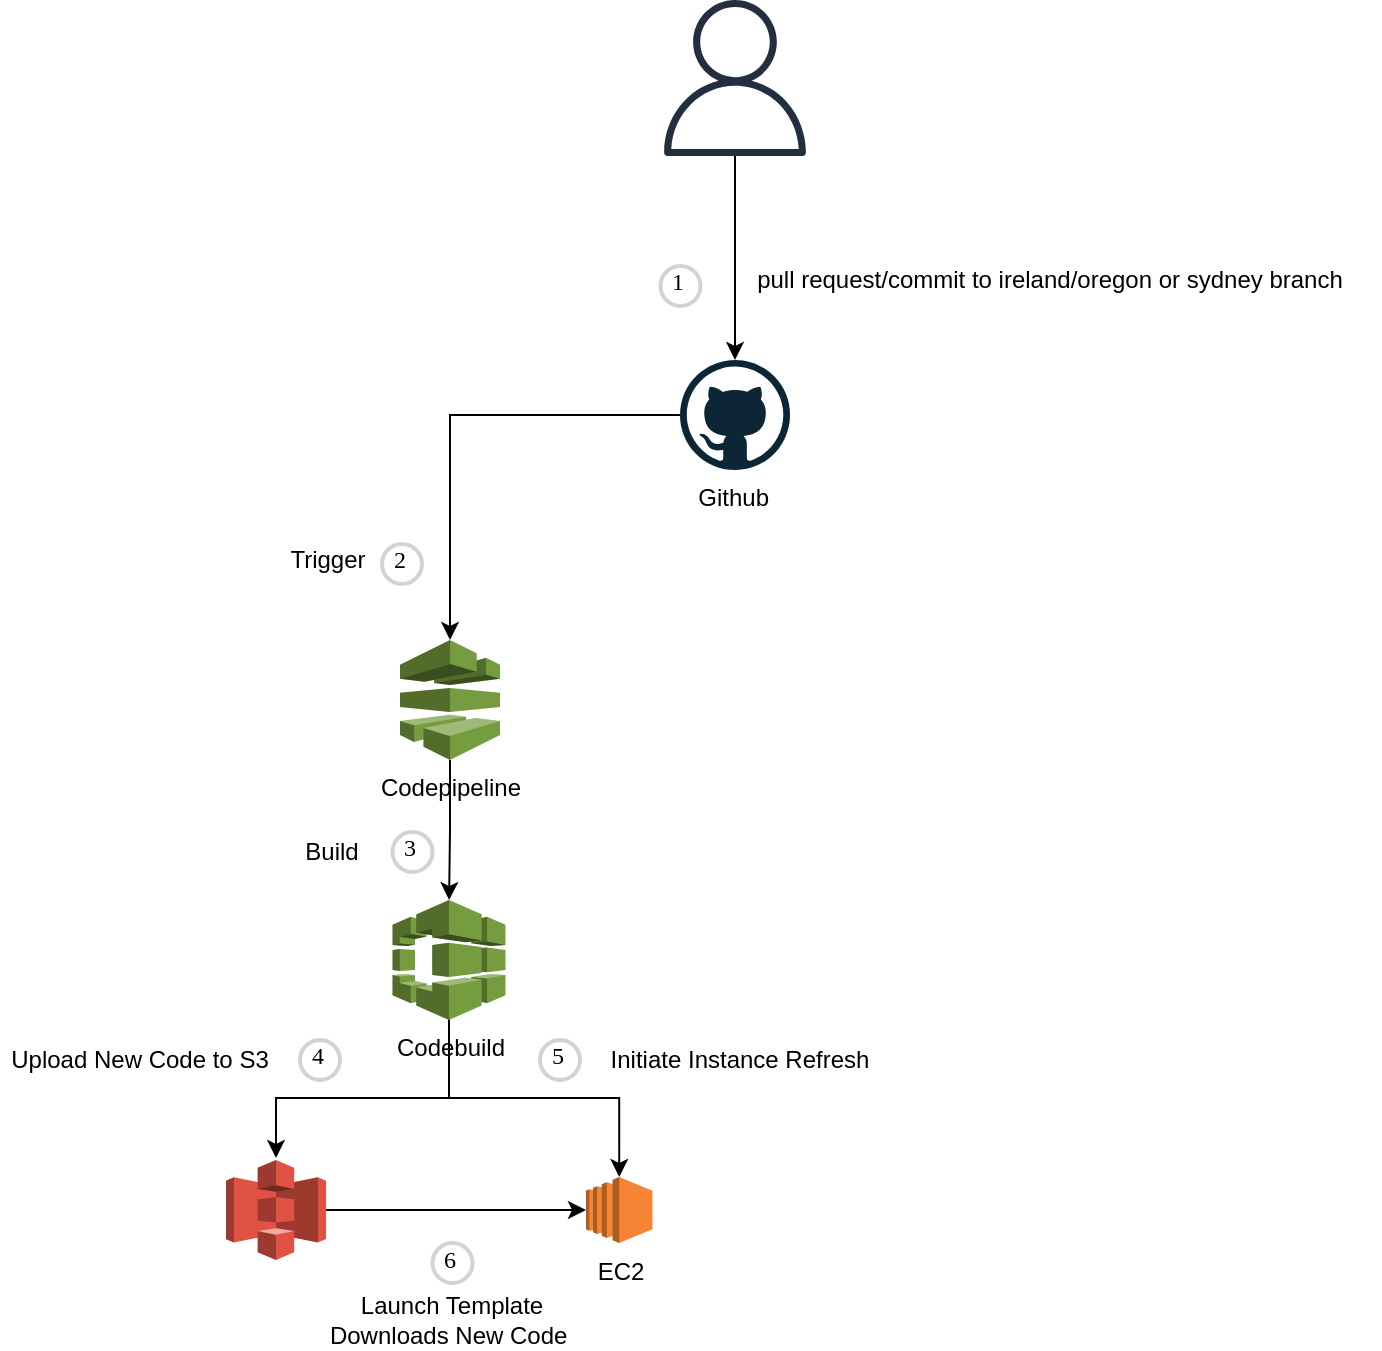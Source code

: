 <mxfile version="14.4.6" type="device"><diagram id="VI2CmjY19Yyj7ONXgsYY" name="Page-1"><mxGraphModel dx="3401" dy="2703" grid="1" gridSize="10" guides="1" tooltips="1" connect="1" arrows="1" fold="1" page="1" pageScale="1" pageWidth="827" pageHeight="1169" math="0" shadow="0"><root><mxCell id="0"/><mxCell id="1" parent="0"/><mxCell id="2IkIX0NBe9HeWPAB8Rjf-5" style="edgeStyle=orthogonalEdgeStyle;rounded=0;orthogonalLoop=1;jettySize=auto;html=1;exitX=1;exitY=0.5;exitDx=0;exitDy=0;exitPerimeter=0;entryX=0;entryY=0.5;entryDx=0;entryDy=0;entryPerimeter=0;" parent="1" source="2IkIX0NBe9HeWPAB8Rjf-1" target="Xz6c9rs2hVjiOxUgCXyi-18" edge="1"><mxGeometry relative="1" as="geometry"/></mxCell><mxCell id="2IkIX0NBe9HeWPAB8Rjf-1" value="" style="outlineConnect=0;dashed=1;verticalLabelPosition=bottom;verticalAlign=top;align=left;html=1;shape=mxgraph.aws3.s3;fillColor=#E05243;gradientColor=none;fontFamily=Helvetica;fontSize=12;fontColor=#B6BABF;strokeColor=#B6BABF;" parent="1" vertex="1"><mxGeometry x="-1557" y="-1400" width="50" height="50" as="geometry"/></mxCell><mxCell id="dFeCmKXPbSQyM2Zp5v_m-1" style="edgeStyle=orthogonalEdgeStyle;rounded=0;orthogonalLoop=1;jettySize=auto;html=1;entryX=0.5;entryY=0;entryDx=0;entryDy=0;entryPerimeter=0;" edge="1" parent="1" source="fUifBIM_3LomGYKWxlKh-23" target="dFeCmKXPbSQyM2Zp5v_m-7"><mxGeometry relative="1" as="geometry"><mxPoint x="-1458" y="-1693" as="targetPoint"/></mxGeometry></mxCell><mxCell id="fUifBIM_3LomGYKWxlKh-23" value="Github&amp;nbsp;" style="dashed=0;outlineConnect=0;html=1;align=center;labelPosition=center;verticalLabelPosition=bottom;verticalAlign=top;shape=mxgraph.weblogos.github" parent="1" vertex="1"><mxGeometry x="-1330" y="-1800" width="55" height="55" as="geometry"/></mxCell><mxCell id="owG1QunbS8IT0_p3A75P-19" value="" style="outlineConnect=0;fontColor=#232F3E;gradientColor=none;fillColor=#232F3E;strokeColor=none;dashed=0;verticalLabelPosition=bottom;verticalAlign=top;align=center;html=1;fontSize=12;fontStyle=0;aspect=fixed;pointerEvents=1;shape=mxgraph.aws4.user;" parent="1" vertex="1"><mxGeometry x="-1341.5" y="-1980" width="78" height="78" as="geometry"/></mxCell><mxCell id="owG1QunbS8IT0_p3A75P-20" value="" style="endArrow=classic;html=1;" parent="1" source="owG1QunbS8IT0_p3A75P-19" edge="1" target="fUifBIM_3LomGYKWxlKh-23"><mxGeometry width="50" height="50" relative="1" as="geometry"><mxPoint x="-1461" y="-1620" as="sourcePoint"/><mxPoint x="-1223" y="-1770" as="targetPoint"/></mxGeometry></mxCell><mxCell id="Xz6c9rs2hVjiOxUgCXyi-14" value="pull request/commit to ireland/oregon or sydney branch" style="text;html=1;strokeColor=none;fillColor=none;align=center;verticalAlign=middle;whiteSpace=wrap;rounded=0;" parent="1" vertex="1"><mxGeometry x="-1310" y="-1850" width="330" height="20" as="geometry"/></mxCell><mxCell id="Xz6c9rs2hVjiOxUgCXyi-18" value="EC2" style="outlineConnect=0;dashed=0;verticalLabelPosition=bottom;verticalAlign=top;align=center;html=1;shape=mxgraph.aws3.ec2;fillColor=#F58534;gradientColor=none;" parent="1" vertex="1"><mxGeometry x="-1377" y="-1391.5" width="33.25" height="33" as="geometry"/></mxCell><mxCell id="2IkIX0NBe9HeWPAB8Rjf-4" style="edgeStyle=orthogonalEdgeStyle;rounded=0;orthogonalLoop=1;jettySize=auto;html=1;exitX=0.5;exitY=1;exitDx=0;exitDy=0;exitPerimeter=0;" parent="1" edge="1"><mxGeometry relative="1" as="geometry"><mxPoint x="-1445.5" y="-1471" as="sourcePoint"/><mxPoint x="-1532" y="-1401" as="targetPoint"/><Array as="points"><mxPoint x="-1445" y="-1431"/><mxPoint x="-1532" y="-1431"/></Array></mxGeometry></mxCell><mxCell id="2IkIX0NBe9HeWPAB8Rjf-6" style="edgeStyle=orthogonalEdgeStyle;rounded=0;orthogonalLoop=1;jettySize=auto;html=1;exitX=0.5;exitY=1;exitDx=0;exitDy=0;exitPerimeter=0;entryX=0.5;entryY=0;entryDx=0;entryDy=0;entryPerimeter=0;" parent="1" source="2IkIX0NBe9HeWPAB8Rjf-2" target="Xz6c9rs2hVjiOxUgCXyi-18" edge="1"><mxGeometry relative="1" as="geometry"><Array as="points"><mxPoint x="-1445" y="-1431"/><mxPoint x="-1360" y="-1431"/></Array></mxGeometry></mxCell><mxCell id="2IkIX0NBe9HeWPAB8Rjf-2" value="Codebuild" style="outlineConnect=0;dashed=0;verticalLabelPosition=bottom;verticalAlign=top;align=center;html=1;shape=mxgraph.aws3.codebuild;fillColor=#759C3E;gradientColor=none;" parent="1" vertex="1"><mxGeometry x="-1473.75" y="-1530" width="56.5" height="60" as="geometry"/></mxCell><mxCell id="dFeCmKXPbSQyM2Zp5v_m-2" value="Trigger" style="text;html=1;strokeColor=none;fillColor=none;align=center;verticalAlign=middle;whiteSpace=wrap;rounded=0;" vertex="1" parent="1"><mxGeometry x="-1551" y="-1710" width="90" height="20" as="geometry"/></mxCell><mxCell id="dFeCmKXPbSQyM2Zp5v_m-3" value="1" style="ellipse;whiteSpace=wrap;html=1;aspect=fixed;strokeWidth=2;fontFamily=Tahoma;spacingBottom=4;spacingRight=2;strokeColor=#d3d3d3;" vertex="1" parent="1"><mxGeometry x="-1339.75" y="-1847" width="20" height="20" as="geometry"/></mxCell><mxCell id="dFeCmKXPbSQyM2Zp5v_m-4" value="2" style="ellipse;whiteSpace=wrap;html=1;aspect=fixed;strokeWidth=2;fontFamily=Tahoma;spacingBottom=4;spacingRight=2;strokeColor=#d3d3d3;" vertex="1" parent="1"><mxGeometry x="-1479" y="-1708" width="20" height="20" as="geometry"/></mxCell><mxCell id="dFeCmKXPbSQyM2Zp5v_m-5" value="3" style="ellipse;whiteSpace=wrap;html=1;aspect=fixed;strokeWidth=2;fontFamily=Tahoma;spacingBottom=4;spacingRight=2;strokeColor=#d3d3d3;" vertex="1" parent="1"><mxGeometry x="-1473.75" y="-1564" width="20" height="20" as="geometry"/></mxCell><mxCell id="dFeCmKXPbSQyM2Zp5v_m-8" value="" style="edgeStyle=orthogonalEdgeStyle;rounded=0;orthogonalLoop=1;jettySize=auto;html=1;" edge="1" parent="1" source="dFeCmKXPbSQyM2Zp5v_m-7" target="2IkIX0NBe9HeWPAB8Rjf-2"><mxGeometry relative="1" as="geometry"/></mxCell><mxCell id="dFeCmKXPbSQyM2Zp5v_m-7" value="Codepipeline" style="outlineConnect=0;dashed=0;verticalLabelPosition=bottom;verticalAlign=top;align=center;html=1;shape=mxgraph.aws3.codepipeline;fillColor=#759C3E;gradientColor=none;" vertex="1" parent="1"><mxGeometry x="-1470" y="-1660" width="50" height="60" as="geometry"/></mxCell><mxCell id="dFeCmKXPbSQyM2Zp5v_m-12" value="4" style="ellipse;whiteSpace=wrap;html=1;aspect=fixed;strokeWidth=2;fontFamily=Tahoma;spacingBottom=4;spacingRight=2;strokeColor=#d3d3d3;" vertex="1" parent="1"><mxGeometry x="-1520" y="-1460" width="20" height="20" as="geometry"/></mxCell><mxCell id="dFeCmKXPbSQyM2Zp5v_m-13" value="5" style="ellipse;whiteSpace=wrap;html=1;aspect=fixed;strokeWidth=2;fontFamily=Tahoma;spacingBottom=4;spacingRight=2;strokeColor=#d3d3d3;" vertex="1" parent="1"><mxGeometry x="-1400" y="-1460" width="20" height="20" as="geometry"/></mxCell><mxCell id="dFeCmKXPbSQyM2Zp5v_m-14" value="6" style="ellipse;whiteSpace=wrap;html=1;aspect=fixed;strokeWidth=2;fontFamily=Tahoma;spacingBottom=4;spacingRight=2;strokeColor=#d3d3d3;" vertex="1" parent="1"><mxGeometry x="-1453.75" y="-1358.5" width="20" height="20" as="geometry"/></mxCell><mxCell id="dFeCmKXPbSQyM2Zp5v_m-16" value="Build" style="text;html=1;strokeColor=none;fillColor=none;align=center;verticalAlign=middle;whiteSpace=wrap;rounded=0;" vertex="1" parent="1"><mxGeometry x="-1549" y="-1564" width="90" height="20" as="geometry"/></mxCell><mxCell id="dFeCmKXPbSQyM2Zp5v_m-17" value="Upload New Code to S3" style="text;html=1;strokeColor=none;fillColor=none;align=center;verticalAlign=middle;whiteSpace=wrap;rounded=0;" vertex="1" parent="1"><mxGeometry x="-1670" y="-1460" width="140" height="20" as="geometry"/></mxCell><mxCell id="dFeCmKXPbSQyM2Zp5v_m-18" value="Initiate Instance Refresh" style="text;html=1;strokeColor=none;fillColor=none;align=center;verticalAlign=middle;whiteSpace=wrap;rounded=0;" vertex="1" parent="1"><mxGeometry x="-1370" y="-1460" width="140" height="20" as="geometry"/></mxCell><mxCell id="dFeCmKXPbSQyM2Zp5v_m-19" value="Launch Template Downloads New Code&amp;nbsp;" style="text;html=1;strokeColor=none;fillColor=none;align=center;verticalAlign=middle;whiteSpace=wrap;rounded=0;" vertex="1" parent="1"><mxGeometry x="-1513.75" y="-1330" width="140" height="20" as="geometry"/></mxCell></root></mxGraphModel></diagram></mxfile>